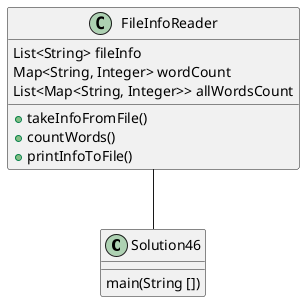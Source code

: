 @startuml

class Solution46
{
    main(String [])
    'calls takeInfoFromFile
    'calls printInfoToFile
}

class FileInfoReader
{
    List<String> fileInfo
    Map<String, Integer> wordCount
    List<Map<String, Integer>> allWordsCount

    +takeInfoFromFile()
    +countWords()
    +printInfoToFile()
}

FileInfoReader -- Solution46

@enduml